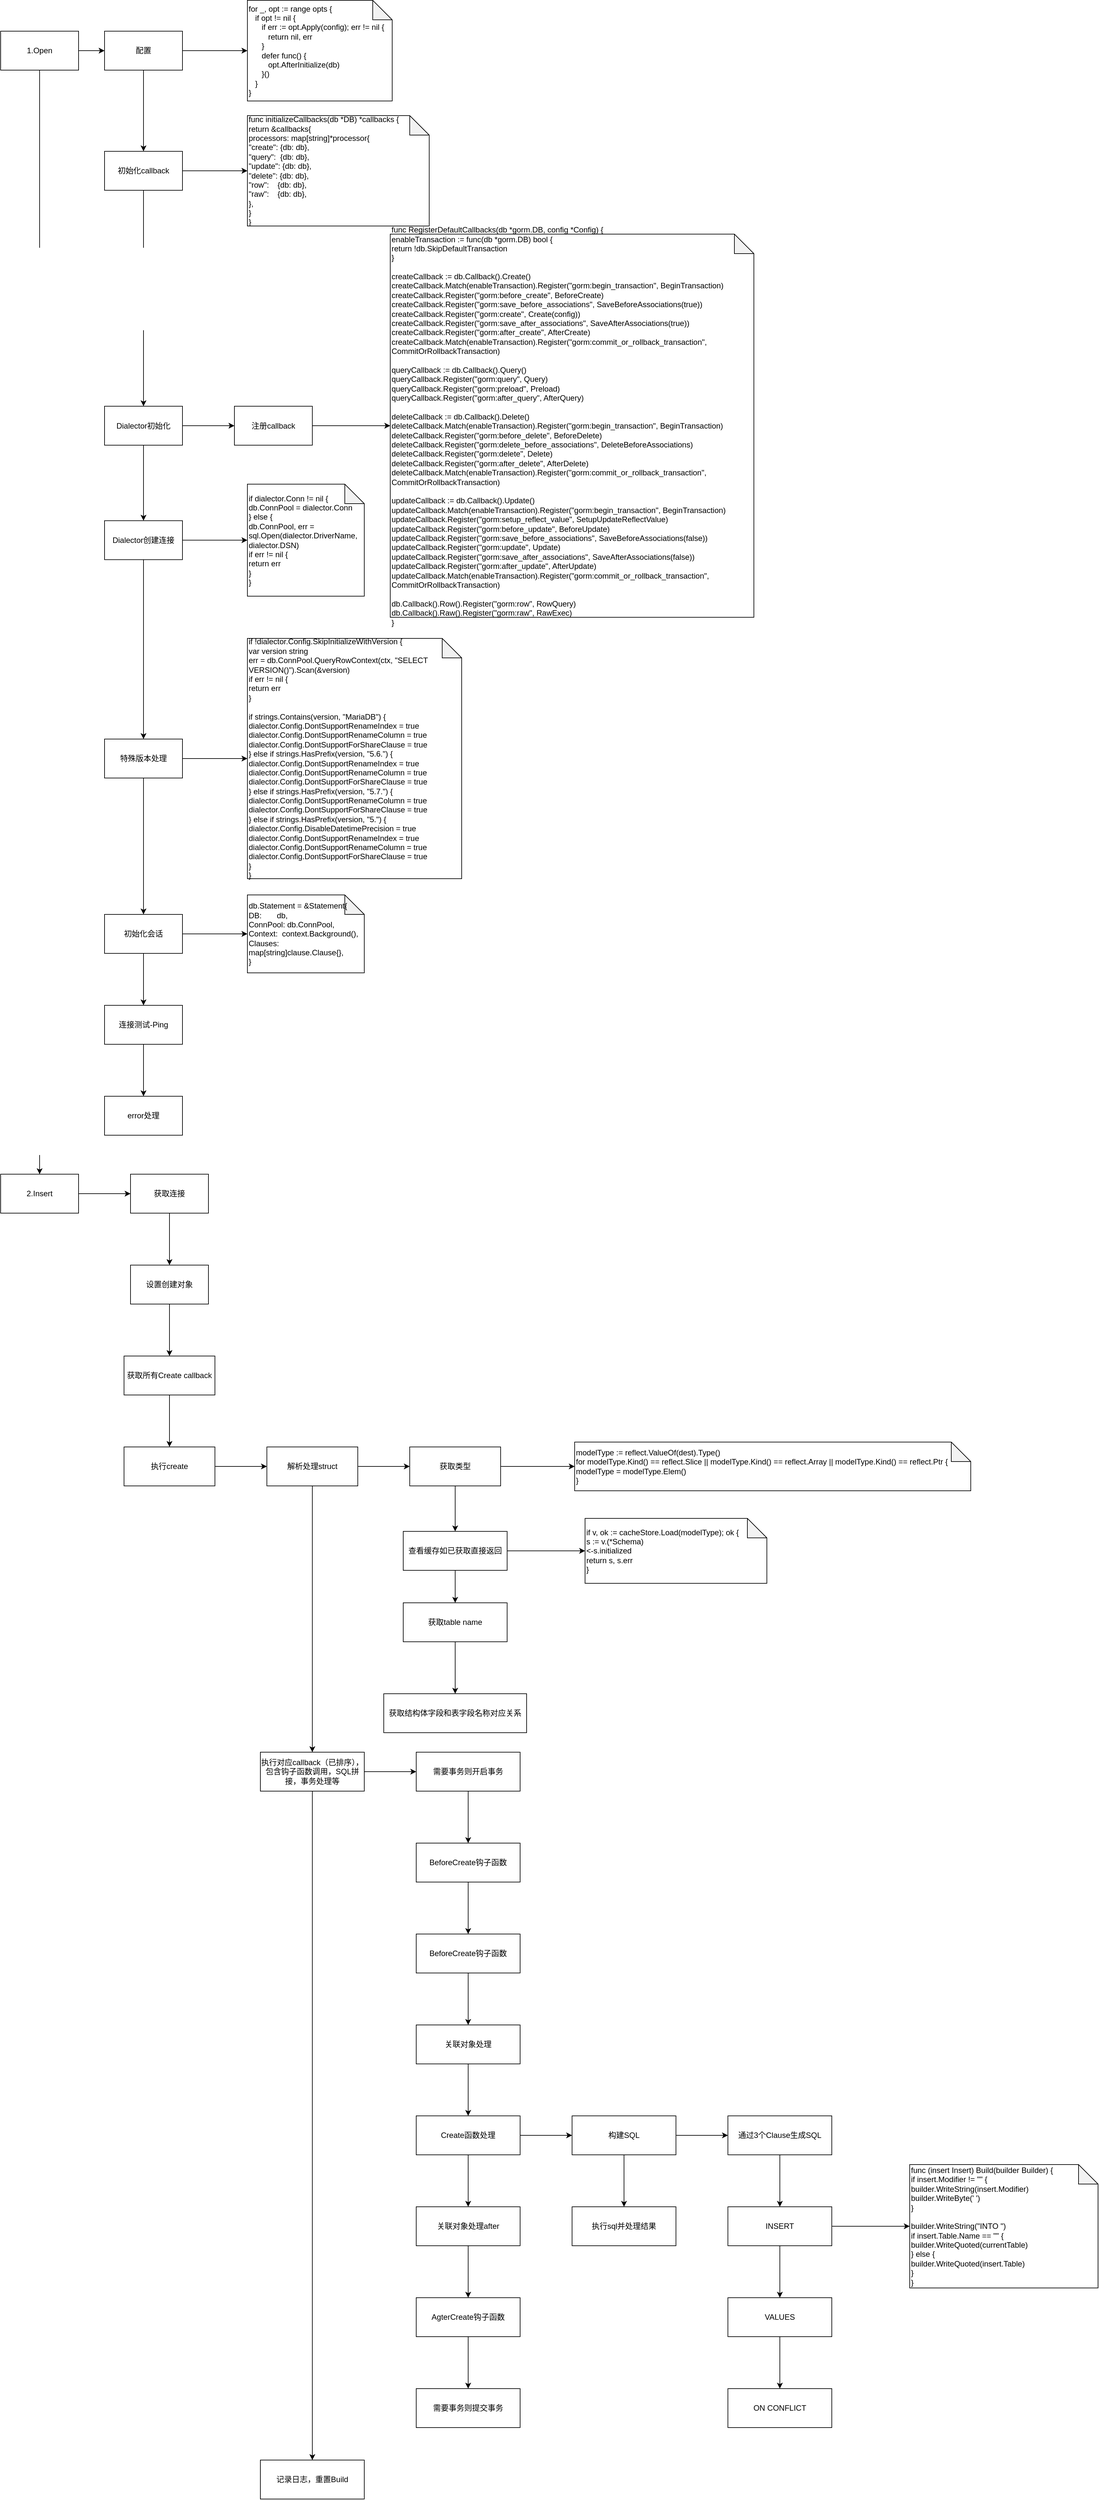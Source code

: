 <mxfile version="14.4.9" type="github">
  <diagram id="fwMcvY6XdAKcD49i15a-" name="Go-ORM-Note">
    <mxGraphModel dx="1052" dy="554" grid="1" gridSize="10" guides="1" tooltips="1" connect="1" arrows="1" fold="1" page="1" pageScale="1" pageWidth="827" pageHeight="1169" math="0" shadow="0">
      <root>
        <mxCell id="0" />
        <mxCell id="1" parent="0" />
        <mxCell id="A2JY4CL3hP6H36Dgf9bo-6" value="" style="edgeStyle=orthogonalEdgeStyle;rounded=0;orthogonalLoop=1;jettySize=auto;html=1;" edge="1" parent="1" source="A2JY4CL3hP6H36Dgf9bo-1" target="A2JY4CL3hP6H36Dgf9bo-5">
          <mxGeometry relative="1" as="geometry" />
        </mxCell>
        <mxCell id="A2JY4CL3hP6H36Dgf9bo-40" value="" style="edgeStyle=orthogonalEdgeStyle;rounded=0;orthogonalLoop=1;jettySize=auto;html=1;" edge="1" parent="1" source="A2JY4CL3hP6H36Dgf9bo-1" target="A2JY4CL3hP6H36Dgf9bo-39">
          <mxGeometry relative="1" as="geometry" />
        </mxCell>
        <mxCell id="A2JY4CL3hP6H36Dgf9bo-1" value="1.Open" style="rounded=0;whiteSpace=wrap;html=1;" vertex="1" parent="1">
          <mxGeometry x="160" y="60" width="120" height="60" as="geometry" />
        </mxCell>
        <mxCell id="A2JY4CL3hP6H36Dgf9bo-10" value="" style="edgeStyle=orthogonalEdgeStyle;rounded=0;orthogonalLoop=1;jettySize=auto;html=1;" edge="1" parent="1" source="A2JY4CL3hP6H36Dgf9bo-5" target="A2JY4CL3hP6H36Dgf9bo-9">
          <mxGeometry relative="1" as="geometry" />
        </mxCell>
        <mxCell id="A2JY4CL3hP6H36Dgf9bo-12" value="" style="edgeStyle=orthogonalEdgeStyle;rounded=0;orthogonalLoop=1;jettySize=auto;html=1;" edge="1" parent="1" source="A2JY4CL3hP6H36Dgf9bo-5" target="A2JY4CL3hP6H36Dgf9bo-11">
          <mxGeometry relative="1" as="geometry" />
        </mxCell>
        <mxCell id="A2JY4CL3hP6H36Dgf9bo-5" value="配置" style="rounded=0;whiteSpace=wrap;html=1;" vertex="1" parent="1">
          <mxGeometry x="320" y="60" width="120" height="60" as="geometry" />
        </mxCell>
        <mxCell id="A2JY4CL3hP6H36Dgf9bo-9" value="&lt;div&gt;for _, opt := range opts {&lt;/div&gt;&lt;div&gt;&amp;nbsp; &amp;nbsp;if opt != nil {&lt;/div&gt;&lt;div&gt;&amp;nbsp; &amp;nbsp; &amp;nbsp; if err := opt.Apply(config); err != nil {&lt;/div&gt;&lt;div&gt;&amp;nbsp; &amp;nbsp; &amp;nbsp; &amp;nbsp; &amp;nbsp;return nil, err&lt;/div&gt;&lt;div&gt;&amp;nbsp; &amp;nbsp; &amp;nbsp; }&lt;/div&gt;&lt;div&gt;&amp;nbsp; &amp;nbsp; &amp;nbsp; defer func() {&lt;/div&gt;&lt;div&gt;&amp;nbsp; &amp;nbsp; &amp;nbsp; &amp;nbsp; &amp;nbsp;opt.AfterInitialize(db)&lt;/div&gt;&lt;div&gt;&amp;nbsp; &amp;nbsp; &amp;nbsp; }()&lt;/div&gt;&lt;div&gt;&amp;nbsp; &amp;nbsp;}&lt;/div&gt;&lt;div&gt;}&lt;/div&gt;" style="shape=note;whiteSpace=wrap;html=1;backgroundOutline=1;darkOpacity=0.05;rounded=0;align=left;" vertex="1" parent="1">
          <mxGeometry x="540" y="12.5" width="223" height="155" as="geometry" />
        </mxCell>
        <mxCell id="A2JY4CL3hP6H36Dgf9bo-14" value="" style="edgeStyle=orthogonalEdgeStyle;rounded=0;orthogonalLoop=1;jettySize=auto;html=1;" edge="1" parent="1" source="A2JY4CL3hP6H36Dgf9bo-11" target="A2JY4CL3hP6H36Dgf9bo-13">
          <mxGeometry relative="1" as="geometry" />
        </mxCell>
        <mxCell id="A2JY4CL3hP6H36Dgf9bo-16" value="" style="edgeStyle=orthogonalEdgeStyle;rounded=0;orthogonalLoop=1;jettySize=auto;html=1;" edge="1" parent="1" source="A2JY4CL3hP6H36Dgf9bo-11" target="A2JY4CL3hP6H36Dgf9bo-15">
          <mxGeometry relative="1" as="geometry" />
        </mxCell>
        <mxCell id="A2JY4CL3hP6H36Dgf9bo-11" value="初始化callback" style="whiteSpace=wrap;html=1;rounded=0;" vertex="1" parent="1">
          <mxGeometry x="320" y="245" width="120" height="60" as="geometry" />
        </mxCell>
        <mxCell id="A2JY4CL3hP6H36Dgf9bo-13" value="&lt;div&gt;func initializeCallbacks(db *DB) *callbacks {&lt;/div&gt;&lt;div&gt;&lt;span&gt;	&lt;/span&gt;return &amp;amp;callbacks{&lt;/div&gt;&lt;div&gt;&lt;span&gt;		&lt;/span&gt;processors: map[string]*processor{&lt;/div&gt;&lt;div&gt;&lt;span&gt;			&lt;/span&gt;&quot;create&quot;: {db: db},&lt;/div&gt;&lt;div&gt;&lt;span&gt;			&lt;/span&gt;&quot;query&quot;:&amp;nbsp; {db: db},&lt;/div&gt;&lt;div&gt;&lt;span&gt;			&lt;/span&gt;&quot;update&quot;: {db: db},&lt;/div&gt;&lt;div&gt;&lt;span&gt;			&lt;/span&gt;&quot;delete&quot;: {db: db},&lt;/div&gt;&lt;div&gt;&lt;span&gt;			&lt;/span&gt;&quot;row&quot;:&amp;nbsp; &amp;nbsp; {db: db},&lt;/div&gt;&lt;div&gt;&lt;span&gt;			&lt;/span&gt;&quot;raw&quot;:&amp;nbsp; &amp;nbsp; {db: db},&lt;/div&gt;&lt;div&gt;&lt;span&gt;		&lt;/span&gt;},&lt;/div&gt;&lt;div&gt;&lt;span&gt;	&lt;/span&gt;}&lt;/div&gt;&lt;div&gt;}&lt;/div&gt;" style="shape=note;whiteSpace=wrap;html=1;backgroundOutline=1;darkOpacity=0.05;rounded=0;align=left;" vertex="1" parent="1">
          <mxGeometry x="540" y="190" width="280" height="170" as="geometry" />
        </mxCell>
        <mxCell id="A2JY4CL3hP6H36Dgf9bo-18" value="" style="edgeStyle=orthogonalEdgeStyle;rounded=0;orthogonalLoop=1;jettySize=auto;html=1;" edge="1" parent="1" source="A2JY4CL3hP6H36Dgf9bo-15" target="A2JY4CL3hP6H36Dgf9bo-17">
          <mxGeometry relative="1" as="geometry" />
        </mxCell>
        <mxCell id="A2JY4CL3hP6H36Dgf9bo-22" value="" style="edgeStyle=orthogonalEdgeStyle;rounded=0;orthogonalLoop=1;jettySize=auto;html=1;" edge="1" parent="1" source="A2JY4CL3hP6H36Dgf9bo-15" target="A2JY4CL3hP6H36Dgf9bo-21">
          <mxGeometry relative="1" as="geometry" />
        </mxCell>
        <mxCell id="A2JY4CL3hP6H36Dgf9bo-15" value="Dialector初始化" style="whiteSpace=wrap;html=1;rounded=0;" vertex="1" parent="1">
          <mxGeometry x="320" y="637.5" width="120" height="60" as="geometry" />
        </mxCell>
        <mxCell id="A2JY4CL3hP6H36Dgf9bo-20" value="" style="edgeStyle=orthogonalEdgeStyle;rounded=0;orthogonalLoop=1;jettySize=auto;html=1;" edge="1" parent="1" source="A2JY4CL3hP6H36Dgf9bo-17" target="A2JY4CL3hP6H36Dgf9bo-19">
          <mxGeometry relative="1" as="geometry" />
        </mxCell>
        <mxCell id="A2JY4CL3hP6H36Dgf9bo-17" value="注册callback" style="whiteSpace=wrap;html=1;rounded=0;" vertex="1" parent="1">
          <mxGeometry x="520" y="637.5" width="120" height="60" as="geometry" />
        </mxCell>
        <mxCell id="A2JY4CL3hP6H36Dgf9bo-19" value="&lt;div&gt;func RegisterDefaultCallbacks(db *gorm.DB, config *Config) {&lt;/div&gt;&lt;div&gt;&lt;span&gt;	&lt;/span&gt;enableTransaction := func(db *gorm.DB) bool {&lt;/div&gt;&lt;div&gt;&lt;span&gt;		&lt;/span&gt;return !db.SkipDefaultTransaction&lt;/div&gt;&lt;div&gt;&lt;span&gt;	&lt;/span&gt;}&lt;/div&gt;&lt;div&gt;&lt;br&gt;&lt;/div&gt;&lt;div&gt;&lt;span&gt;	&lt;/span&gt;createCallback := db.Callback().Create()&lt;/div&gt;&lt;div&gt;&lt;span&gt;	&lt;/span&gt;createCallback.Match(enableTransaction).Register(&quot;gorm:begin_transaction&quot;, BeginTransaction)&lt;/div&gt;&lt;div&gt;&lt;span&gt;	&lt;/span&gt;createCallback.Register(&quot;gorm:before_create&quot;, BeforeCreate)&lt;/div&gt;&lt;div&gt;&lt;span&gt;	&lt;/span&gt;createCallback.Register(&quot;gorm:save_before_associations&quot;, SaveBeforeAssociations(true))&lt;/div&gt;&lt;div&gt;&lt;span&gt;	&lt;/span&gt;createCallback.Register(&quot;gorm:create&quot;, Create(config))&lt;/div&gt;&lt;div&gt;&lt;span&gt;	&lt;/span&gt;createCallback.Register(&quot;gorm:save_after_associations&quot;, SaveAfterAssociations(true))&lt;/div&gt;&lt;div&gt;&lt;span&gt;	&lt;/span&gt;createCallback.Register(&quot;gorm:after_create&quot;, AfterCreate)&lt;/div&gt;&lt;div&gt;&lt;span&gt;	&lt;/span&gt;createCallback.Match(enableTransaction).Register(&quot;gorm:commit_or_rollback_transaction&quot;, CommitOrRollbackTransaction)&lt;/div&gt;&lt;div&gt;&lt;br&gt;&lt;/div&gt;&lt;div&gt;&lt;span&gt;	&lt;/span&gt;queryCallback := db.Callback().Query()&lt;/div&gt;&lt;div&gt;&lt;span&gt;	&lt;/span&gt;queryCallback.Register(&quot;gorm:query&quot;, Query)&lt;/div&gt;&lt;div&gt;&lt;span&gt;	&lt;/span&gt;queryCallback.Register(&quot;gorm:preload&quot;, Preload)&lt;/div&gt;&lt;div&gt;&lt;span&gt;	&lt;/span&gt;queryCallback.Register(&quot;gorm:after_query&quot;, AfterQuery)&lt;/div&gt;&lt;div&gt;&lt;br&gt;&lt;/div&gt;&lt;div&gt;&lt;span&gt;	&lt;/span&gt;deleteCallback := db.Callback().Delete()&lt;/div&gt;&lt;div&gt;&lt;span&gt;	&lt;/span&gt;deleteCallback.Match(enableTransaction).Register(&quot;gorm:begin_transaction&quot;, BeginTransaction)&lt;/div&gt;&lt;div&gt;&lt;span&gt;	&lt;/span&gt;deleteCallback.Register(&quot;gorm:before_delete&quot;, BeforeDelete)&lt;/div&gt;&lt;div&gt;&lt;span&gt;	&lt;/span&gt;deleteCallback.Register(&quot;gorm:delete_before_associations&quot;, DeleteBeforeAssociations)&lt;/div&gt;&lt;div&gt;&lt;span&gt;	&lt;/span&gt;deleteCallback.Register(&quot;gorm:delete&quot;, Delete)&lt;/div&gt;&lt;div&gt;&lt;span&gt;	&lt;/span&gt;deleteCallback.Register(&quot;gorm:after_delete&quot;, AfterDelete)&lt;/div&gt;&lt;div&gt;&lt;span&gt;	&lt;/span&gt;deleteCallback.Match(enableTransaction).Register(&quot;gorm:commit_or_rollback_transaction&quot;, CommitOrRollbackTransaction)&lt;/div&gt;&lt;div&gt;&lt;br&gt;&lt;/div&gt;&lt;div&gt;&lt;span&gt;	&lt;/span&gt;updateCallback := db.Callback().Update()&lt;/div&gt;&lt;div&gt;&lt;span&gt;	&lt;/span&gt;updateCallback.Match(enableTransaction).Register(&quot;gorm:begin_transaction&quot;, BeginTransaction)&lt;/div&gt;&lt;div&gt;&lt;span&gt;	&lt;/span&gt;updateCallback.Register(&quot;gorm:setup_reflect_value&quot;, SetupUpdateReflectValue)&lt;/div&gt;&lt;div&gt;&lt;span&gt;	&lt;/span&gt;updateCallback.Register(&quot;gorm:before_update&quot;, BeforeUpdate)&lt;/div&gt;&lt;div&gt;&lt;span&gt;	&lt;/span&gt;updateCallback.Register(&quot;gorm:save_before_associations&quot;, SaveBeforeAssociations(false))&lt;/div&gt;&lt;div&gt;&lt;span&gt;	&lt;/span&gt;updateCallback.Register(&quot;gorm:update&quot;, Update)&lt;/div&gt;&lt;div&gt;&lt;span&gt;	&lt;/span&gt;updateCallback.Register(&quot;gorm:save_after_associations&quot;, SaveAfterAssociations(false))&lt;/div&gt;&lt;div&gt;&lt;span&gt;	&lt;/span&gt;updateCallback.Register(&quot;gorm:after_update&quot;, AfterUpdate)&lt;/div&gt;&lt;div&gt;&lt;span&gt;	&lt;/span&gt;updateCallback.Match(enableTransaction).Register(&quot;gorm:commit_or_rollback_transaction&quot;, CommitOrRollbackTransaction)&lt;/div&gt;&lt;div&gt;&lt;br&gt;&lt;/div&gt;&lt;div&gt;&lt;span&gt;	&lt;/span&gt;db.Callback().Row().Register(&quot;gorm:row&quot;, RowQuery)&lt;/div&gt;&lt;div&gt;&lt;span&gt;	&lt;/span&gt;db.Callback().Raw().Register(&quot;gorm:raw&quot;, RawExec)&lt;/div&gt;&lt;div&gt;}&lt;/div&gt;" style="shape=note;whiteSpace=wrap;html=1;backgroundOutline=1;darkOpacity=0.05;rounded=0;align=left;" vertex="1" parent="1">
          <mxGeometry x="760" y="372.5" width="560" height="590" as="geometry" />
        </mxCell>
        <mxCell id="A2JY4CL3hP6H36Dgf9bo-24" value="" style="edgeStyle=orthogonalEdgeStyle;rounded=0;orthogonalLoop=1;jettySize=auto;html=1;" edge="1" parent="1" source="A2JY4CL3hP6H36Dgf9bo-21" target="A2JY4CL3hP6H36Dgf9bo-23">
          <mxGeometry relative="1" as="geometry" />
        </mxCell>
        <mxCell id="A2JY4CL3hP6H36Dgf9bo-26" value="" style="edgeStyle=orthogonalEdgeStyle;rounded=0;orthogonalLoop=1;jettySize=auto;html=1;" edge="1" parent="1" source="A2JY4CL3hP6H36Dgf9bo-21" target="A2JY4CL3hP6H36Dgf9bo-25">
          <mxGeometry relative="1" as="geometry" />
        </mxCell>
        <mxCell id="A2JY4CL3hP6H36Dgf9bo-21" value="&lt;span&gt;Dialector创建连接&lt;/span&gt;" style="whiteSpace=wrap;html=1;rounded=0;" vertex="1" parent="1">
          <mxGeometry x="320" y="813.75" width="120" height="60" as="geometry" />
        </mxCell>
        <mxCell id="A2JY4CL3hP6H36Dgf9bo-23" value="&lt;div&gt;if dialector.Conn != nil {&lt;/div&gt;&lt;div&gt;&lt;span&gt;	&lt;/span&gt;db.ConnPool = dialector.Conn&lt;/div&gt;&lt;div&gt;} else {&lt;/div&gt;&lt;div&gt;&lt;span&gt;	&lt;/span&gt;db.ConnPool, err = sql.Open(dialector.DriverName, dialector.DSN)&lt;/div&gt;&lt;div&gt;&lt;span&gt;	&lt;/span&gt;if err != nil {&lt;/div&gt;&lt;div&gt;&lt;span&gt;		&lt;/span&gt;return err&lt;/div&gt;&lt;div&gt;&lt;span&gt;	&lt;/span&gt;}&lt;/div&gt;&lt;div&gt;}&lt;/div&gt;" style="shape=note;whiteSpace=wrap;html=1;backgroundOutline=1;darkOpacity=0.05;rounded=0;align=left;" vertex="1" parent="1">
          <mxGeometry x="540" y="757.5" width="180" height="172.5" as="geometry" />
        </mxCell>
        <mxCell id="A2JY4CL3hP6H36Dgf9bo-30" value="" style="edgeStyle=orthogonalEdgeStyle;rounded=0;orthogonalLoop=1;jettySize=auto;html=1;" edge="1" parent="1" source="A2JY4CL3hP6H36Dgf9bo-25" target="A2JY4CL3hP6H36Dgf9bo-29">
          <mxGeometry relative="1" as="geometry" />
        </mxCell>
        <mxCell id="A2JY4CL3hP6H36Dgf9bo-32" value="" style="edgeStyle=orthogonalEdgeStyle;rounded=0;orthogonalLoop=1;jettySize=auto;html=1;" edge="1" parent="1" source="A2JY4CL3hP6H36Dgf9bo-25" target="A2JY4CL3hP6H36Dgf9bo-31">
          <mxGeometry relative="1" as="geometry" />
        </mxCell>
        <mxCell id="A2JY4CL3hP6H36Dgf9bo-25" value="特殊版本处理" style="whiteSpace=wrap;html=1;rounded=0;" vertex="1" parent="1">
          <mxGeometry x="320" y="1150" width="120" height="60" as="geometry" />
        </mxCell>
        <mxCell id="A2JY4CL3hP6H36Dgf9bo-29" value="&lt;div&gt;if !dialector.Config.SkipInitializeWithVersion {&lt;/div&gt;&lt;div&gt;&lt;span&gt;		&lt;/span&gt;var version string&lt;/div&gt;&lt;div&gt;&lt;span&gt;		&lt;/span&gt;err = db.ConnPool.QueryRowContext(ctx, &quot;SELECT VERSION()&quot;).Scan(&amp;amp;version)&lt;/div&gt;&lt;div&gt;&lt;span&gt;		&lt;/span&gt;if err != nil {&lt;/div&gt;&lt;div&gt;&lt;span&gt;			&lt;/span&gt;return err&lt;/div&gt;&lt;div&gt;&lt;span&gt;		&lt;/span&gt;}&lt;/div&gt;&lt;div&gt;&lt;br&gt;&lt;/div&gt;&lt;div&gt;&lt;span&gt;		&lt;/span&gt;if strings.Contains(version, &quot;MariaDB&quot;) {&lt;/div&gt;&lt;div&gt;&lt;span&gt;			&lt;/span&gt;dialector.Config.DontSupportRenameIndex = true&lt;/div&gt;&lt;div&gt;&lt;span&gt;			&lt;/span&gt;dialector.Config.DontSupportRenameColumn = true&lt;/div&gt;&lt;div&gt;&lt;span&gt;			&lt;/span&gt;dialector.Config.DontSupportForShareClause = true&lt;/div&gt;&lt;div&gt;&lt;span&gt;		&lt;/span&gt;} else if strings.HasPrefix(version, &quot;5.6.&quot;) {&lt;/div&gt;&lt;div&gt;&lt;span&gt;			&lt;/span&gt;dialector.Config.DontSupportRenameIndex = true&lt;/div&gt;&lt;div&gt;&lt;span&gt;			&lt;/span&gt;dialector.Config.DontSupportRenameColumn = true&lt;/div&gt;&lt;div&gt;&lt;span&gt;			&lt;/span&gt;dialector.Config.DontSupportForShareClause = true&lt;/div&gt;&lt;div&gt;&lt;span&gt;		&lt;/span&gt;} else if strings.HasPrefix(version, &quot;5.7.&quot;) {&lt;/div&gt;&lt;div&gt;&lt;span&gt;			&lt;/span&gt;dialector.Config.DontSupportRenameColumn = true&lt;/div&gt;&lt;div&gt;&lt;span&gt;			&lt;/span&gt;dialector.Config.DontSupportForShareClause = true&lt;/div&gt;&lt;div&gt;&lt;span&gt;		&lt;/span&gt;} else if strings.HasPrefix(version, &quot;5.&quot;) {&lt;/div&gt;&lt;div&gt;&lt;span&gt;			&lt;/span&gt;dialector.Config.DisableDatetimePrecision = true&lt;/div&gt;&lt;div&gt;&lt;span&gt;			&lt;/span&gt;dialector.Config.DontSupportRenameIndex = true&lt;/div&gt;&lt;div&gt;&lt;span&gt;			&lt;/span&gt;dialector.Config.DontSupportRenameColumn = true&lt;/div&gt;&lt;div&gt;&lt;span&gt;			&lt;/span&gt;dialector.Config.DontSupportForShareClause = true&lt;/div&gt;&lt;div&gt;&lt;span&gt;		&lt;/span&gt;}&lt;/div&gt;&lt;div&gt;&lt;span&gt;	&lt;/span&gt;}&lt;/div&gt;" style="shape=note;whiteSpace=wrap;html=1;backgroundOutline=1;darkOpacity=0.05;rounded=0;align=left;" vertex="1" parent="1">
          <mxGeometry x="540" y="995" width="330" height="370" as="geometry" />
        </mxCell>
        <mxCell id="A2JY4CL3hP6H36Dgf9bo-34" value="" style="edgeStyle=orthogonalEdgeStyle;rounded=0;orthogonalLoop=1;jettySize=auto;html=1;" edge="1" parent="1" source="A2JY4CL3hP6H36Dgf9bo-31" target="A2JY4CL3hP6H36Dgf9bo-33">
          <mxGeometry relative="1" as="geometry" />
        </mxCell>
        <mxCell id="A2JY4CL3hP6H36Dgf9bo-36" value="" style="edgeStyle=orthogonalEdgeStyle;rounded=0;orthogonalLoop=1;jettySize=auto;html=1;" edge="1" parent="1" source="A2JY4CL3hP6H36Dgf9bo-31" target="A2JY4CL3hP6H36Dgf9bo-35">
          <mxGeometry relative="1" as="geometry" />
        </mxCell>
        <mxCell id="A2JY4CL3hP6H36Dgf9bo-31" value="初始化会话" style="whiteSpace=wrap;html=1;rounded=0;" vertex="1" parent="1">
          <mxGeometry x="320" y="1420" width="120" height="60" as="geometry" />
        </mxCell>
        <mxCell id="A2JY4CL3hP6H36Dgf9bo-33" value="&lt;div&gt;db.Statement = &amp;amp;Statement{&lt;/div&gt;&lt;div&gt;&lt;span&gt;		&lt;/span&gt;DB:&amp;nbsp; &amp;nbsp; &amp;nbsp; &amp;nbsp;db,&lt;/div&gt;&lt;div&gt;&lt;span&gt;		&lt;/span&gt;ConnPool: db.ConnPool,&lt;/div&gt;&lt;div&gt;&lt;span&gt;		&lt;/span&gt;Context:&amp;nbsp; context.Background(),&lt;/div&gt;&lt;div&gt;&lt;span&gt;		&lt;/span&gt;Clauses:&amp;nbsp; map[string]clause.Clause{},&lt;/div&gt;&lt;div&gt;&lt;span&gt;	&lt;/span&gt;}&lt;/div&gt;" style="shape=note;whiteSpace=wrap;html=1;backgroundOutline=1;darkOpacity=0.05;rounded=0;align=left;" vertex="1" parent="1">
          <mxGeometry x="540" y="1390" width="180" height="120" as="geometry" />
        </mxCell>
        <mxCell id="A2JY4CL3hP6H36Dgf9bo-38" value="" style="edgeStyle=orthogonalEdgeStyle;rounded=0;orthogonalLoop=1;jettySize=auto;html=1;" edge="1" parent="1" source="A2JY4CL3hP6H36Dgf9bo-35" target="A2JY4CL3hP6H36Dgf9bo-37">
          <mxGeometry relative="1" as="geometry" />
        </mxCell>
        <mxCell id="A2JY4CL3hP6H36Dgf9bo-35" value="连接测试-Ping" style="whiteSpace=wrap;html=1;rounded=0;" vertex="1" parent="1">
          <mxGeometry x="320" y="1560" width="120" height="60" as="geometry" />
        </mxCell>
        <mxCell id="A2JY4CL3hP6H36Dgf9bo-37" value="error处理" style="whiteSpace=wrap;html=1;rounded=0;" vertex="1" parent="1">
          <mxGeometry x="320" y="1700" width="120" height="60" as="geometry" />
        </mxCell>
        <mxCell id="A2JY4CL3hP6H36Dgf9bo-42" value="" style="edgeStyle=orthogonalEdgeStyle;rounded=0;orthogonalLoop=1;jettySize=auto;html=1;" edge="1" parent="1" source="A2JY4CL3hP6H36Dgf9bo-39" target="A2JY4CL3hP6H36Dgf9bo-41">
          <mxGeometry relative="1" as="geometry" />
        </mxCell>
        <mxCell id="A2JY4CL3hP6H36Dgf9bo-39" value="2.Insert" style="whiteSpace=wrap;html=1;rounded=0;" vertex="1" parent="1">
          <mxGeometry x="160" y="1820" width="120" height="60" as="geometry" />
        </mxCell>
        <mxCell id="A2JY4CL3hP6H36Dgf9bo-44" value="" style="edgeStyle=orthogonalEdgeStyle;rounded=0;orthogonalLoop=1;jettySize=auto;html=1;" edge="1" parent="1" source="A2JY4CL3hP6H36Dgf9bo-41" target="A2JY4CL3hP6H36Dgf9bo-43">
          <mxGeometry relative="1" as="geometry" />
        </mxCell>
        <mxCell id="A2JY4CL3hP6H36Dgf9bo-41" value="获取连接" style="whiteSpace=wrap;html=1;rounded=0;" vertex="1" parent="1">
          <mxGeometry x="360" y="1820" width="120" height="60" as="geometry" />
        </mxCell>
        <mxCell id="A2JY4CL3hP6H36Dgf9bo-46" value="" style="edgeStyle=orthogonalEdgeStyle;rounded=0;orthogonalLoop=1;jettySize=auto;html=1;" edge="1" parent="1" source="A2JY4CL3hP6H36Dgf9bo-43" target="A2JY4CL3hP6H36Dgf9bo-45">
          <mxGeometry relative="1" as="geometry" />
        </mxCell>
        <mxCell id="A2JY4CL3hP6H36Dgf9bo-43" value="设置创建对象" style="whiteSpace=wrap;html=1;rounded=0;" vertex="1" parent="1">
          <mxGeometry x="360" y="1960" width="120" height="60" as="geometry" />
        </mxCell>
        <mxCell id="A2JY4CL3hP6H36Dgf9bo-48" value="" style="edgeStyle=orthogonalEdgeStyle;rounded=0;orthogonalLoop=1;jettySize=auto;html=1;" edge="1" parent="1" source="A2JY4CL3hP6H36Dgf9bo-45" target="A2JY4CL3hP6H36Dgf9bo-47">
          <mxGeometry relative="1" as="geometry" />
        </mxCell>
        <mxCell id="A2JY4CL3hP6H36Dgf9bo-45" value="获取所有Create callback" style="whiteSpace=wrap;html=1;rounded=0;" vertex="1" parent="1">
          <mxGeometry x="350" y="2100" width="140" height="60" as="geometry" />
        </mxCell>
        <mxCell id="A2JY4CL3hP6H36Dgf9bo-50" value="" style="edgeStyle=orthogonalEdgeStyle;rounded=0;orthogonalLoop=1;jettySize=auto;html=1;" edge="1" parent="1" source="A2JY4CL3hP6H36Dgf9bo-47" target="A2JY4CL3hP6H36Dgf9bo-49">
          <mxGeometry relative="1" as="geometry" />
        </mxCell>
        <mxCell id="A2JY4CL3hP6H36Dgf9bo-47" value="执行create" style="whiteSpace=wrap;html=1;rounded=0;" vertex="1" parent="1">
          <mxGeometry x="350" y="2240" width="140" height="60" as="geometry" />
        </mxCell>
        <mxCell id="A2JY4CL3hP6H36Dgf9bo-52" value="" style="edgeStyle=orthogonalEdgeStyle;rounded=0;orthogonalLoop=1;jettySize=auto;html=1;entryX=0.5;entryY=0;entryDx=0;entryDy=0;" edge="1" parent="1" source="A2JY4CL3hP6H36Dgf9bo-49" target="A2JY4CL3hP6H36Dgf9bo-53">
          <mxGeometry relative="1" as="geometry">
            <mxPoint x="640" y="2440" as="targetPoint" />
          </mxGeometry>
        </mxCell>
        <mxCell id="A2JY4CL3hP6H36Dgf9bo-58" value="" style="edgeStyle=orthogonalEdgeStyle;rounded=0;orthogonalLoop=1;jettySize=auto;html=1;" edge="1" parent="1" source="A2JY4CL3hP6H36Dgf9bo-49" target="A2JY4CL3hP6H36Dgf9bo-57">
          <mxGeometry relative="1" as="geometry" />
        </mxCell>
        <mxCell id="A2JY4CL3hP6H36Dgf9bo-49" value="解析处理struct" style="whiteSpace=wrap;html=1;rounded=0;" vertex="1" parent="1">
          <mxGeometry x="570" y="2240" width="140" height="60" as="geometry" />
        </mxCell>
        <mxCell id="A2JY4CL3hP6H36Dgf9bo-56" value="" style="edgeStyle=orthogonalEdgeStyle;rounded=0;orthogonalLoop=1;jettySize=auto;html=1;" edge="1" parent="1" source="A2JY4CL3hP6H36Dgf9bo-53" target="A2JY4CL3hP6H36Dgf9bo-55">
          <mxGeometry relative="1" as="geometry" />
        </mxCell>
        <mxCell id="A2JY4CL3hP6H36Dgf9bo-71" value="" style="edgeStyle=orthogonalEdgeStyle;rounded=0;orthogonalLoop=1;jettySize=auto;html=1;" edge="1" parent="1" source="A2JY4CL3hP6H36Dgf9bo-53" target="A2JY4CL3hP6H36Dgf9bo-70">
          <mxGeometry relative="1" as="geometry" />
        </mxCell>
        <mxCell id="A2JY4CL3hP6H36Dgf9bo-53" value="执行对应callback（已排序），包含钩子函数调用，SQL拼接，事务处理等" style="whiteSpace=wrap;html=1;rounded=0;" vertex="1" parent="1">
          <mxGeometry x="560" y="2710" width="160" height="60" as="geometry" />
        </mxCell>
        <mxCell id="A2JY4CL3hP6H36Dgf9bo-55" value="记录日志，重置Build" style="whiteSpace=wrap;html=1;rounded=0;" vertex="1" parent="1">
          <mxGeometry x="560" y="3800" width="160" height="60" as="geometry" />
        </mxCell>
        <mxCell id="A2JY4CL3hP6H36Dgf9bo-60" value="" style="edgeStyle=orthogonalEdgeStyle;rounded=0;orthogonalLoop=1;jettySize=auto;html=1;" edge="1" parent="1" source="A2JY4CL3hP6H36Dgf9bo-57" target="A2JY4CL3hP6H36Dgf9bo-59">
          <mxGeometry relative="1" as="geometry" />
        </mxCell>
        <mxCell id="A2JY4CL3hP6H36Dgf9bo-63" value="" style="edgeStyle=orthogonalEdgeStyle;rounded=0;orthogonalLoop=1;jettySize=auto;html=1;" edge="1" parent="1" source="A2JY4CL3hP6H36Dgf9bo-57" target="A2JY4CL3hP6H36Dgf9bo-62">
          <mxGeometry relative="1" as="geometry" />
        </mxCell>
        <mxCell id="A2JY4CL3hP6H36Dgf9bo-57" value="获取类型" style="whiteSpace=wrap;html=1;rounded=0;" vertex="1" parent="1">
          <mxGeometry x="790" y="2240" width="140" height="60" as="geometry" />
        </mxCell>
        <mxCell id="A2JY4CL3hP6H36Dgf9bo-59" value="&lt;div&gt;modelType := reflect.ValueOf(dest).Type()&lt;/div&gt;&lt;div&gt;&lt;span&gt;	&lt;/span&gt;for modelType.Kind() == reflect.Slice || modelType.Kind() == reflect.Array || modelType.Kind() == reflect.Ptr {&lt;/div&gt;&lt;div&gt;&lt;span&gt;		&lt;/span&gt;modelType = modelType.Elem()&lt;/div&gt;&lt;div&gt;&lt;span&gt;	&lt;/span&gt;}&lt;/div&gt;" style="shape=note;whiteSpace=wrap;html=1;backgroundOutline=1;darkOpacity=0.05;rounded=0;align=left;" vertex="1" parent="1">
          <mxGeometry x="1044" y="2232.5" width="610" height="75" as="geometry" />
        </mxCell>
        <mxCell id="A2JY4CL3hP6H36Dgf9bo-65" value="" style="edgeStyle=orthogonalEdgeStyle;rounded=0;orthogonalLoop=1;jettySize=auto;html=1;" edge="1" parent="1" source="A2JY4CL3hP6H36Dgf9bo-62" target="A2JY4CL3hP6H36Dgf9bo-64">
          <mxGeometry relative="1" as="geometry" />
        </mxCell>
        <mxCell id="A2JY4CL3hP6H36Dgf9bo-67" value="" style="edgeStyle=orthogonalEdgeStyle;rounded=0;orthogonalLoop=1;jettySize=auto;html=1;" edge="1" parent="1" source="A2JY4CL3hP6H36Dgf9bo-62" target="A2JY4CL3hP6H36Dgf9bo-66">
          <mxGeometry relative="1" as="geometry" />
        </mxCell>
        <mxCell id="A2JY4CL3hP6H36Dgf9bo-62" value="查看缓存如已获取直接返回" style="whiteSpace=wrap;html=1;rounded=0;" vertex="1" parent="1">
          <mxGeometry x="780" y="2370" width="160" height="60" as="geometry" />
        </mxCell>
        <mxCell id="A2JY4CL3hP6H36Dgf9bo-64" value="&lt;div&gt;if v, ok := cacheStore.Load(modelType); ok {&lt;/div&gt;&lt;div&gt;&lt;span&gt;		&lt;/span&gt;s := v.(*Schema)&lt;/div&gt;&lt;div&gt;&lt;span&gt;		&lt;/span&gt;&amp;lt;-s.initialized&lt;/div&gt;&lt;div&gt;&lt;span&gt;		&lt;/span&gt;return s, s.err&lt;/div&gt;&lt;div&gt;&lt;span&gt;	&lt;/span&gt;}&lt;/div&gt;" style="shape=note;whiteSpace=wrap;html=1;backgroundOutline=1;darkOpacity=0.05;rounded=0;align=left;" vertex="1" parent="1">
          <mxGeometry x="1060" y="2350" width="280" height="100" as="geometry" />
        </mxCell>
        <mxCell id="A2JY4CL3hP6H36Dgf9bo-69" value="" style="edgeStyle=orthogonalEdgeStyle;rounded=0;orthogonalLoop=1;jettySize=auto;html=1;" edge="1" parent="1" source="A2JY4CL3hP6H36Dgf9bo-66" target="A2JY4CL3hP6H36Dgf9bo-68">
          <mxGeometry relative="1" as="geometry" />
        </mxCell>
        <mxCell id="A2JY4CL3hP6H36Dgf9bo-66" value="获取table name" style="whiteSpace=wrap;html=1;rounded=0;" vertex="1" parent="1">
          <mxGeometry x="780" y="2480" width="160" height="60" as="geometry" />
        </mxCell>
        <mxCell id="A2JY4CL3hP6H36Dgf9bo-68" value="获取结构体字段和表字段名称对应关系" style="whiteSpace=wrap;html=1;rounded=0;" vertex="1" parent="1">
          <mxGeometry x="750" y="2620" width="220" height="60" as="geometry" />
        </mxCell>
        <mxCell id="A2JY4CL3hP6H36Dgf9bo-73" value="" style="edgeStyle=orthogonalEdgeStyle;rounded=0;orthogonalLoop=1;jettySize=auto;html=1;" edge="1" parent="1" source="A2JY4CL3hP6H36Dgf9bo-70" target="A2JY4CL3hP6H36Dgf9bo-72">
          <mxGeometry relative="1" as="geometry" />
        </mxCell>
        <mxCell id="A2JY4CL3hP6H36Dgf9bo-70" value="需要事务则开启事务" style="whiteSpace=wrap;html=1;rounded=0;" vertex="1" parent="1">
          <mxGeometry x="800" y="2710" width="160" height="60" as="geometry" />
        </mxCell>
        <mxCell id="A2JY4CL3hP6H36Dgf9bo-75" value="" style="edgeStyle=orthogonalEdgeStyle;rounded=0;orthogonalLoop=1;jettySize=auto;html=1;" edge="1" parent="1" source="A2JY4CL3hP6H36Dgf9bo-72" target="A2JY4CL3hP6H36Dgf9bo-74">
          <mxGeometry relative="1" as="geometry" />
        </mxCell>
        <mxCell id="A2JY4CL3hP6H36Dgf9bo-72" value="BeforeCreate钩子函数" style="whiteSpace=wrap;html=1;rounded=0;" vertex="1" parent="1">
          <mxGeometry x="800" y="2850" width="160" height="60" as="geometry" />
        </mxCell>
        <mxCell id="A2JY4CL3hP6H36Dgf9bo-77" value="" style="edgeStyle=orthogonalEdgeStyle;rounded=0;orthogonalLoop=1;jettySize=auto;html=1;" edge="1" parent="1" source="A2JY4CL3hP6H36Dgf9bo-74" target="A2JY4CL3hP6H36Dgf9bo-76">
          <mxGeometry relative="1" as="geometry" />
        </mxCell>
        <mxCell id="A2JY4CL3hP6H36Dgf9bo-74" value="BeforeCreate钩子函数" style="whiteSpace=wrap;html=1;rounded=0;" vertex="1" parent="1">
          <mxGeometry x="800" y="2990" width="160" height="60" as="geometry" />
        </mxCell>
        <mxCell id="A2JY4CL3hP6H36Dgf9bo-79" value="" style="edgeStyle=orthogonalEdgeStyle;rounded=0;orthogonalLoop=1;jettySize=auto;html=1;" edge="1" parent="1" source="A2JY4CL3hP6H36Dgf9bo-76" target="A2JY4CL3hP6H36Dgf9bo-78">
          <mxGeometry relative="1" as="geometry" />
        </mxCell>
        <mxCell id="A2JY4CL3hP6H36Dgf9bo-76" value="关联对象处理" style="whiteSpace=wrap;html=1;rounded=0;" vertex="1" parent="1">
          <mxGeometry x="800" y="3130" width="160" height="60" as="geometry" />
        </mxCell>
        <mxCell id="A2JY4CL3hP6H36Dgf9bo-81" value="" style="edgeStyle=orthogonalEdgeStyle;rounded=0;orthogonalLoop=1;jettySize=auto;html=1;" edge="1" parent="1" source="A2JY4CL3hP6H36Dgf9bo-78" target="A2JY4CL3hP6H36Dgf9bo-80">
          <mxGeometry relative="1" as="geometry" />
        </mxCell>
        <mxCell id="A2JY4CL3hP6H36Dgf9bo-87" value="" style="edgeStyle=orthogonalEdgeStyle;rounded=0;orthogonalLoop=1;jettySize=auto;html=1;" edge="1" parent="1" source="A2JY4CL3hP6H36Dgf9bo-78" target="A2JY4CL3hP6H36Dgf9bo-86">
          <mxGeometry relative="1" as="geometry" />
        </mxCell>
        <mxCell id="A2JY4CL3hP6H36Dgf9bo-78" value="Create函数处理" style="whiteSpace=wrap;html=1;rounded=0;" vertex="1" parent="1">
          <mxGeometry x="800" y="3270" width="160" height="60" as="geometry" />
        </mxCell>
        <mxCell id="A2JY4CL3hP6H36Dgf9bo-83" value="" style="edgeStyle=orthogonalEdgeStyle;rounded=0;orthogonalLoop=1;jettySize=auto;html=1;" edge="1" parent="1" source="A2JY4CL3hP6H36Dgf9bo-80" target="A2JY4CL3hP6H36Dgf9bo-82">
          <mxGeometry relative="1" as="geometry" />
        </mxCell>
        <mxCell id="A2JY4CL3hP6H36Dgf9bo-80" value="关联对象处理after" style="whiteSpace=wrap;html=1;rounded=0;" vertex="1" parent="1">
          <mxGeometry x="800" y="3410" width="160" height="60" as="geometry" />
        </mxCell>
        <mxCell id="A2JY4CL3hP6H36Dgf9bo-85" value="" style="edgeStyle=orthogonalEdgeStyle;rounded=0;orthogonalLoop=1;jettySize=auto;html=1;" edge="1" parent="1" source="A2JY4CL3hP6H36Dgf9bo-82" target="A2JY4CL3hP6H36Dgf9bo-84">
          <mxGeometry relative="1" as="geometry" />
        </mxCell>
        <mxCell id="A2JY4CL3hP6H36Dgf9bo-82" value="AgterCreate钩子函数" style="whiteSpace=wrap;html=1;rounded=0;" vertex="1" parent="1">
          <mxGeometry x="800" y="3550" width="160" height="60" as="geometry" />
        </mxCell>
        <mxCell id="A2JY4CL3hP6H36Dgf9bo-84" value="需要事务则提交事务" style="whiteSpace=wrap;html=1;rounded=0;" vertex="1" parent="1">
          <mxGeometry x="800" y="3690" width="160" height="60" as="geometry" />
        </mxCell>
        <mxCell id="A2JY4CL3hP6H36Dgf9bo-89" value="" style="edgeStyle=orthogonalEdgeStyle;rounded=0;orthogonalLoop=1;jettySize=auto;html=1;" edge="1" parent="1" source="A2JY4CL3hP6H36Dgf9bo-86" target="A2JY4CL3hP6H36Dgf9bo-88">
          <mxGeometry relative="1" as="geometry" />
        </mxCell>
        <mxCell id="A2JY4CL3hP6H36Dgf9bo-91" value="" style="edgeStyle=orthogonalEdgeStyle;rounded=0;orthogonalLoop=1;jettySize=auto;html=1;" edge="1" parent="1" source="A2JY4CL3hP6H36Dgf9bo-86" target="A2JY4CL3hP6H36Dgf9bo-90">
          <mxGeometry relative="1" as="geometry" />
        </mxCell>
        <mxCell id="A2JY4CL3hP6H36Dgf9bo-86" value="构建SQL" style="whiteSpace=wrap;html=1;rounded=0;" vertex="1" parent="1">
          <mxGeometry x="1040" y="3270" width="160" height="60" as="geometry" />
        </mxCell>
        <mxCell id="A2JY4CL3hP6H36Dgf9bo-88" value="执行sql并处理结果" style="whiteSpace=wrap;html=1;rounded=0;" vertex="1" parent="1">
          <mxGeometry x="1040" y="3410" width="160" height="60" as="geometry" />
        </mxCell>
        <mxCell id="A2JY4CL3hP6H36Dgf9bo-93" value="" style="edgeStyle=orthogonalEdgeStyle;rounded=0;orthogonalLoop=1;jettySize=auto;html=1;" edge="1" parent="1" source="A2JY4CL3hP6H36Dgf9bo-90" target="A2JY4CL3hP6H36Dgf9bo-92">
          <mxGeometry relative="1" as="geometry" />
        </mxCell>
        <mxCell id="A2JY4CL3hP6H36Dgf9bo-90" value="通过3个Clause生成SQL" style="whiteSpace=wrap;html=1;rounded=0;" vertex="1" parent="1">
          <mxGeometry x="1280" y="3270" width="160" height="60" as="geometry" />
        </mxCell>
        <mxCell id="A2JY4CL3hP6H36Dgf9bo-95" value="" style="edgeStyle=orthogonalEdgeStyle;rounded=0;orthogonalLoop=1;jettySize=auto;html=1;" edge="1" parent="1" source="A2JY4CL3hP6H36Dgf9bo-92" target="A2JY4CL3hP6H36Dgf9bo-94">
          <mxGeometry relative="1" as="geometry" />
        </mxCell>
        <mxCell id="A2JY4CL3hP6H36Dgf9bo-101" value="" style="edgeStyle=orthogonalEdgeStyle;rounded=0;orthogonalLoop=1;jettySize=auto;html=1;" edge="1" parent="1" source="A2JY4CL3hP6H36Dgf9bo-92" target="A2JY4CL3hP6H36Dgf9bo-100">
          <mxGeometry relative="1" as="geometry" />
        </mxCell>
        <mxCell id="A2JY4CL3hP6H36Dgf9bo-92" value="INSERT" style="whiteSpace=wrap;html=1;rounded=0;" vertex="1" parent="1">
          <mxGeometry x="1280" y="3410" width="160" height="60" as="geometry" />
        </mxCell>
        <mxCell id="A2JY4CL3hP6H36Dgf9bo-97" value="" style="edgeStyle=orthogonalEdgeStyle;rounded=0;orthogonalLoop=1;jettySize=auto;html=1;" edge="1" parent="1" source="A2JY4CL3hP6H36Dgf9bo-94" target="A2JY4CL3hP6H36Dgf9bo-96">
          <mxGeometry relative="1" as="geometry" />
        </mxCell>
        <mxCell id="A2JY4CL3hP6H36Dgf9bo-94" value="VALUES" style="whiteSpace=wrap;html=1;rounded=0;" vertex="1" parent="1">
          <mxGeometry x="1280" y="3550" width="160" height="60" as="geometry" />
        </mxCell>
        <mxCell id="A2JY4CL3hP6H36Dgf9bo-96" value="ON CONFLICT" style="whiteSpace=wrap;html=1;rounded=0;" vertex="1" parent="1">
          <mxGeometry x="1280" y="3690" width="160" height="60" as="geometry" />
        </mxCell>
        <mxCell id="A2JY4CL3hP6H36Dgf9bo-100" value="&lt;div&gt;func (insert Insert) Build(builder Builder) {&lt;/div&gt;&lt;div&gt;&lt;span&gt;	&lt;/span&gt;if insert.Modifier != &quot;&quot; {&lt;/div&gt;&lt;div&gt;&lt;span&gt;		&lt;/span&gt;builder.WriteString(insert.Modifier)&lt;/div&gt;&lt;div&gt;&lt;span&gt;		&lt;/span&gt;builder.WriteByte(&#39; &#39;)&lt;/div&gt;&lt;div&gt;&lt;span&gt;	&lt;/span&gt;}&lt;/div&gt;&lt;div&gt;&lt;br&gt;&lt;/div&gt;&lt;div&gt;&lt;span&gt;	&lt;/span&gt;builder.WriteString(&quot;INTO &quot;)&lt;/div&gt;&lt;div&gt;&lt;span&gt;	&lt;/span&gt;if insert.Table.Name == &quot;&quot; {&lt;/div&gt;&lt;div&gt;&lt;span&gt;		&lt;/span&gt;builder.WriteQuoted(currentTable)&lt;/div&gt;&lt;div&gt;&lt;span&gt;	&lt;/span&gt;} else {&lt;/div&gt;&lt;div&gt;&lt;span&gt;		&lt;/span&gt;builder.WriteQuoted(insert.Table)&lt;/div&gt;&lt;div&gt;&lt;span&gt;	&lt;/span&gt;}&lt;/div&gt;&lt;div&gt;}&lt;/div&gt;" style="shape=note;whiteSpace=wrap;html=1;backgroundOutline=1;darkOpacity=0.05;rounded=0;align=left;" vertex="1" parent="1">
          <mxGeometry x="1560" y="3345" width="290" height="190" as="geometry" />
        </mxCell>
      </root>
    </mxGraphModel>
  </diagram>
</mxfile>
